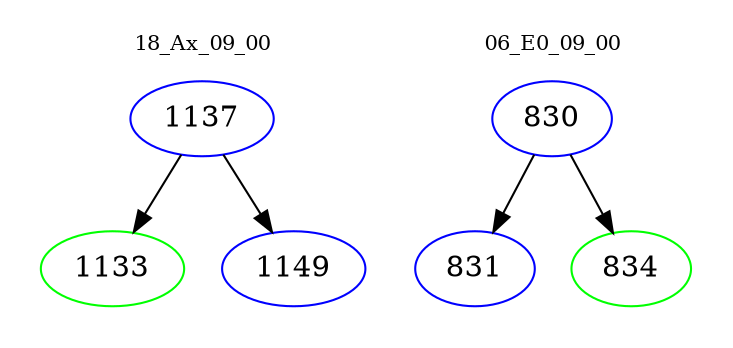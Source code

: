 digraph{
subgraph cluster_0 {
color = white
label = "18_Ax_09_00";
fontsize=10;
T0_1137 [label="1137", color="blue"]
T0_1137 -> T0_1133 [color="black"]
T0_1133 [label="1133", color="green"]
T0_1137 -> T0_1149 [color="black"]
T0_1149 [label="1149", color="blue"]
}
subgraph cluster_1 {
color = white
label = "06_E0_09_00";
fontsize=10;
T1_830 [label="830", color="blue"]
T1_830 -> T1_831 [color="black"]
T1_831 [label="831", color="blue"]
T1_830 -> T1_834 [color="black"]
T1_834 [label="834", color="green"]
}
}
